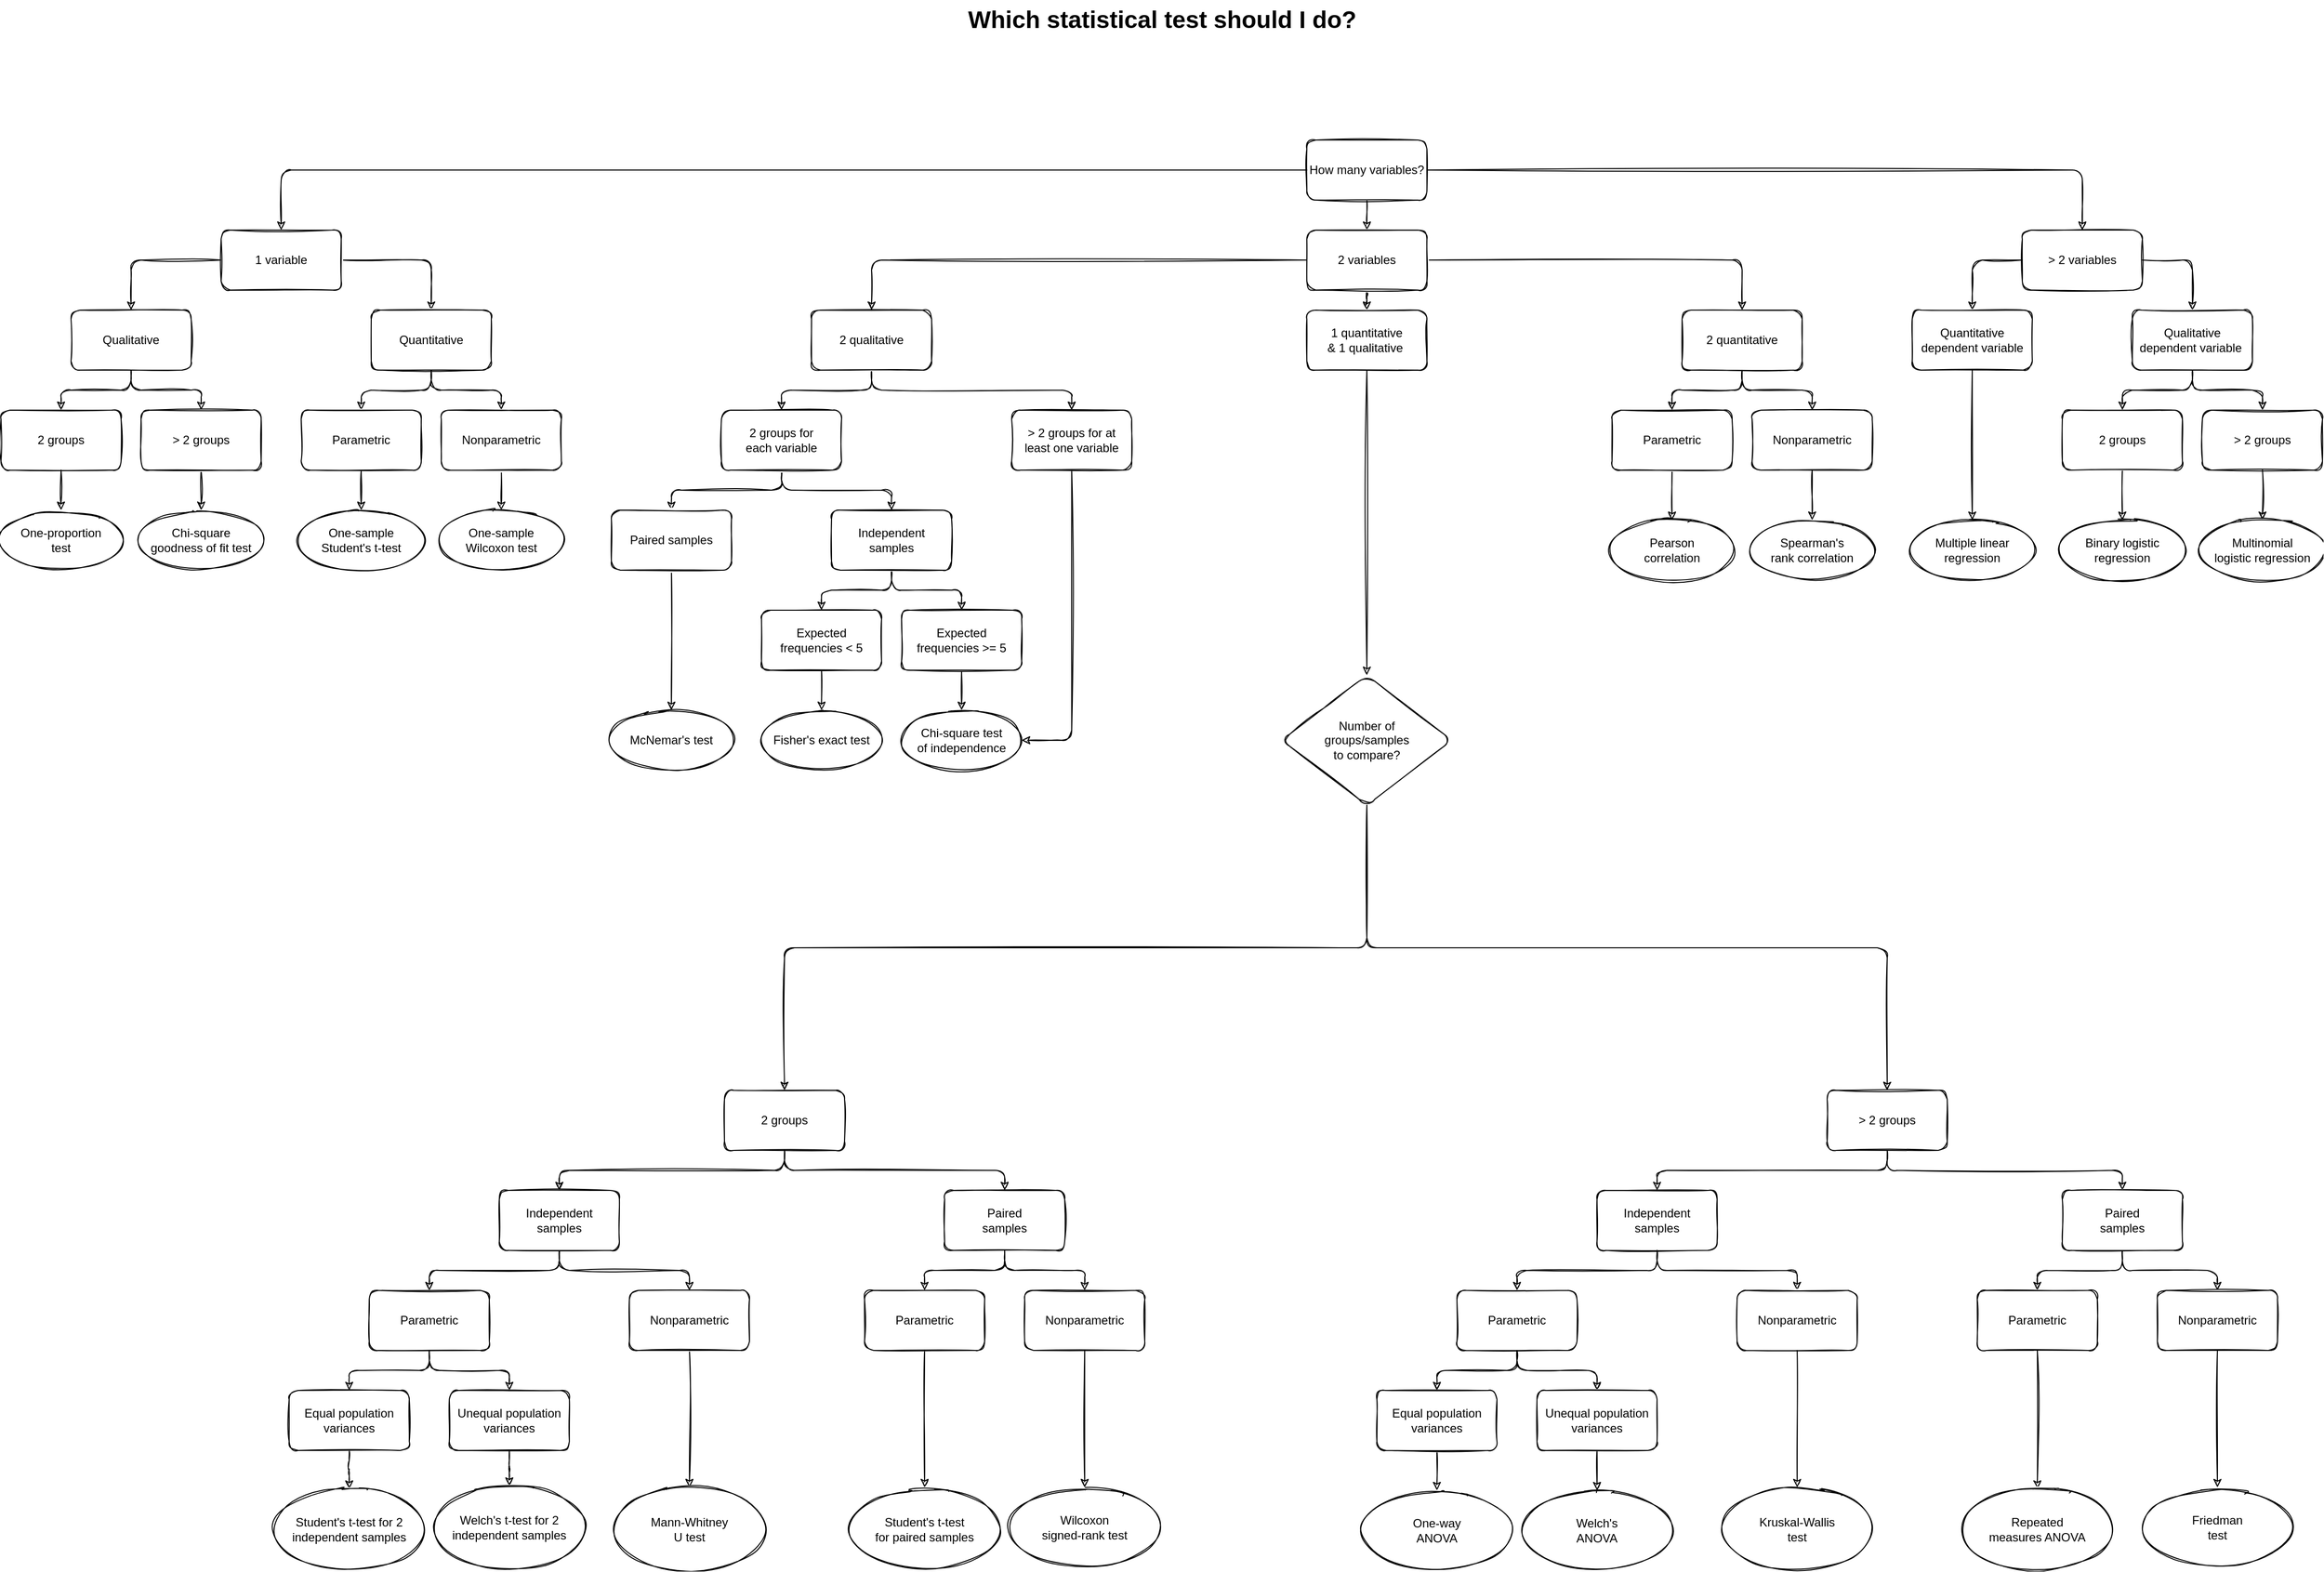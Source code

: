 <mxfile version="15.7.4" type="github">
  <diagram id="C5RBs43oDa-KdzZeNtuy" name="Page-1">
    <mxGraphModel dx="1965" dy="1160" grid="1" gridSize="10" guides="1" tooltips="1" connect="1" arrows="1" fold="1" page="1" pageScale="1" pageWidth="2336" pageHeight="1654" math="0" shadow="0">
      <root>
        <mxCell id="WIyWlLk6GJQsqaUBKTNV-0" />
        <mxCell id="WIyWlLk6GJQsqaUBKTNV-1" parent="WIyWlLk6GJQsqaUBKTNV-0" />
        <mxCell id="JAMrZ0qrhWs-7ivVAUOF-1" value="Which statistical test should I do?" style="text;strokeColor=none;fillColor=none;html=1;fontSize=24;fontStyle=1;verticalAlign=middle;align=center;rounded=1;sketch=1;" parent="WIyWlLk6GJQsqaUBKTNV-1" vertex="1">
          <mxGeometry x="1118" y="30" width="100" height="40" as="geometry" />
        </mxCell>
        <mxCell id="MVwHB6ay0Yw3TeFJw84J-4" value="" style="edgeStyle=orthogonalEdgeStyle;orthogonalLoop=1;jettySize=auto;html=1;sketch=1;" edge="1" parent="WIyWlLk6GJQsqaUBKTNV-1" source="MVwHB6ay0Yw3TeFJw84J-2" target="MVwHB6ay0Yw3TeFJw84J-3">
          <mxGeometry relative="1" as="geometry" />
        </mxCell>
        <mxCell id="MVwHB6ay0Yw3TeFJw84J-8" value="" style="edgeStyle=orthogonalEdgeStyle;orthogonalLoop=1;jettySize=auto;html=1;sketch=1;" edge="1" parent="WIyWlLk6GJQsqaUBKTNV-1" source="MVwHB6ay0Yw3TeFJw84J-2" target="MVwHB6ay0Yw3TeFJw84J-7">
          <mxGeometry relative="1" as="geometry" />
        </mxCell>
        <mxCell id="MVwHB6ay0Yw3TeFJw84J-63" style="edgeStyle=orthogonalEdgeStyle;rounded=1;sketch=1;orthogonalLoop=1;jettySize=auto;html=1;exitX=0.5;exitY=1;exitDx=0;exitDy=0;entryX=0.5;entryY=0;entryDx=0;entryDy=0;" edge="1" parent="WIyWlLk6GJQsqaUBKTNV-1" source="MVwHB6ay0Yw3TeFJw84J-2" target="MVwHB6ay0Yw3TeFJw84J-5">
          <mxGeometry relative="1" as="geometry" />
        </mxCell>
        <mxCell id="MVwHB6ay0Yw3TeFJw84J-2" value="How many variables?" style="whiteSpace=wrap;html=1;rounded=1;sketch=1;" vertex="1" parent="WIyWlLk6GJQsqaUBKTNV-1">
          <mxGeometry x="1313" y="170" width="120" height="60" as="geometry" />
        </mxCell>
        <mxCell id="MVwHB6ay0Yw3TeFJw84J-45" style="edgeStyle=orthogonalEdgeStyle;rounded=1;sketch=1;orthogonalLoop=1;jettySize=auto;html=1;exitX=1;exitY=0.5;exitDx=0;exitDy=0;entryX=0.5;entryY=0;entryDx=0;entryDy=0;" edge="1" parent="WIyWlLk6GJQsqaUBKTNV-1" source="MVwHB6ay0Yw3TeFJw84J-3" target="MVwHB6ay0Yw3TeFJw84J-14">
          <mxGeometry relative="1" as="geometry" />
        </mxCell>
        <mxCell id="MVwHB6ay0Yw3TeFJw84J-46" style="edgeStyle=orthogonalEdgeStyle;rounded=1;sketch=1;orthogonalLoop=1;jettySize=auto;html=1;exitX=0;exitY=0.5;exitDx=0;exitDy=0;entryX=0.5;entryY=0;entryDx=0;entryDy=0;" edge="1" parent="WIyWlLk6GJQsqaUBKTNV-1" source="MVwHB6ay0Yw3TeFJw84J-3" target="MVwHB6ay0Yw3TeFJw84J-12">
          <mxGeometry relative="1" as="geometry" />
        </mxCell>
        <mxCell id="MVwHB6ay0Yw3TeFJw84J-3" value="1 variable" style="whiteSpace=wrap;html=1;rounded=1;sketch=1;" vertex="1" parent="WIyWlLk6GJQsqaUBKTNV-1">
          <mxGeometry x="228" y="260" width="120" height="60" as="geometry" />
        </mxCell>
        <mxCell id="MVwHB6ay0Yw3TeFJw84J-71" value="" style="edgeStyle=orthogonalEdgeStyle;rounded=1;sketch=1;orthogonalLoop=1;jettySize=auto;html=1;" edge="1" parent="WIyWlLk6GJQsqaUBKTNV-1" source="MVwHB6ay0Yw3TeFJw84J-5" target="MVwHB6ay0Yw3TeFJw84J-70">
          <mxGeometry relative="1" as="geometry" />
        </mxCell>
        <mxCell id="MVwHB6ay0Yw3TeFJw84J-84" value="" style="edgeStyle=orthogonalEdgeStyle;rounded=1;sketch=1;orthogonalLoop=1;jettySize=auto;html=1;" edge="1" parent="WIyWlLk6GJQsqaUBKTNV-1" source="MVwHB6ay0Yw3TeFJw84J-5" target="MVwHB6ay0Yw3TeFJw84J-83">
          <mxGeometry relative="1" as="geometry" />
        </mxCell>
        <mxCell id="MVwHB6ay0Yw3TeFJw84J-90" value="" style="edgeStyle=orthogonalEdgeStyle;rounded=1;sketch=1;orthogonalLoop=1;jettySize=auto;html=1;" edge="1" parent="WIyWlLk6GJQsqaUBKTNV-1" source="MVwHB6ay0Yw3TeFJw84J-5" target="MVwHB6ay0Yw3TeFJw84J-89">
          <mxGeometry relative="1" as="geometry" />
        </mxCell>
        <mxCell id="MVwHB6ay0Yw3TeFJw84J-5" value="2 variables" style="whiteSpace=wrap;html=1;rounded=1;sketch=1;" vertex="1" parent="WIyWlLk6GJQsqaUBKTNV-1">
          <mxGeometry x="1313" y="260" width="120" height="60" as="geometry" />
        </mxCell>
        <mxCell id="MVwHB6ay0Yw3TeFJw84J-81" style="edgeStyle=orthogonalEdgeStyle;rounded=1;sketch=1;orthogonalLoop=1;jettySize=auto;html=1;exitX=0;exitY=0.5;exitDx=0;exitDy=0;entryX=0.5;entryY=0;entryDx=0;entryDy=0;" edge="1" parent="WIyWlLk6GJQsqaUBKTNV-1" source="MVwHB6ay0Yw3TeFJw84J-7" target="MVwHB6ay0Yw3TeFJw84J-49">
          <mxGeometry relative="1" as="geometry" />
        </mxCell>
        <mxCell id="MVwHB6ay0Yw3TeFJw84J-82" style="edgeStyle=orthogonalEdgeStyle;rounded=1;sketch=1;orthogonalLoop=1;jettySize=auto;html=1;exitX=1;exitY=0.5;exitDx=0;exitDy=0;entryX=0.5;entryY=0;entryDx=0;entryDy=0;" edge="1" parent="WIyWlLk6GJQsqaUBKTNV-1" source="MVwHB6ay0Yw3TeFJw84J-7" target="MVwHB6ay0Yw3TeFJw84J-51">
          <mxGeometry relative="1" as="geometry" />
        </mxCell>
        <mxCell id="MVwHB6ay0Yw3TeFJw84J-7" value="&amp;gt; 2 variables" style="whiteSpace=wrap;html=1;rounded=1;sketch=1;" vertex="1" parent="WIyWlLk6GJQsqaUBKTNV-1">
          <mxGeometry x="2028" y="260" width="120" height="60" as="geometry" />
        </mxCell>
        <mxCell id="MVwHB6ay0Yw3TeFJw84J-27" value="" style="edgeStyle=orthogonalEdgeStyle;rounded=1;sketch=1;orthogonalLoop=1;jettySize=auto;html=1;" edge="1" parent="WIyWlLk6GJQsqaUBKTNV-1" source="MVwHB6ay0Yw3TeFJw84J-12" target="MVwHB6ay0Yw3TeFJw84J-26">
          <mxGeometry relative="1" as="geometry" />
        </mxCell>
        <mxCell id="MVwHB6ay0Yw3TeFJw84J-28" style="edgeStyle=orthogonalEdgeStyle;rounded=1;sketch=1;orthogonalLoop=1;jettySize=auto;html=1;exitX=0.5;exitY=1;exitDx=0;exitDy=0;" edge="1" parent="WIyWlLk6GJQsqaUBKTNV-1" source="MVwHB6ay0Yw3TeFJw84J-12" target="MVwHB6ay0Yw3TeFJw84J-29">
          <mxGeometry relative="1" as="geometry">
            <mxPoint x="208" y="500" as="targetPoint" />
          </mxGeometry>
        </mxCell>
        <mxCell id="MVwHB6ay0Yw3TeFJw84J-12" value="Qualitative" style="whiteSpace=wrap;html=1;rounded=1;sketch=1;" vertex="1" parent="WIyWlLk6GJQsqaUBKTNV-1">
          <mxGeometry x="78" y="340" width="120" height="60" as="geometry" />
        </mxCell>
        <mxCell id="MVwHB6ay0Yw3TeFJw84J-39" value="" style="edgeStyle=orthogonalEdgeStyle;rounded=1;sketch=1;orthogonalLoop=1;jettySize=auto;html=1;" edge="1" parent="WIyWlLk6GJQsqaUBKTNV-1" source="MVwHB6ay0Yw3TeFJw84J-14" target="MVwHB6ay0Yw3TeFJw84J-38">
          <mxGeometry relative="1" as="geometry" />
        </mxCell>
        <mxCell id="MVwHB6ay0Yw3TeFJw84J-44" style="edgeStyle=orthogonalEdgeStyle;rounded=1;sketch=1;orthogonalLoop=1;jettySize=auto;html=1;exitX=0.5;exitY=1;exitDx=0;exitDy=0;entryX=0.5;entryY=0;entryDx=0;entryDy=0;" edge="1" parent="WIyWlLk6GJQsqaUBKTNV-1" source="MVwHB6ay0Yw3TeFJw84J-14" target="MVwHB6ay0Yw3TeFJw84J-36">
          <mxGeometry relative="1" as="geometry" />
        </mxCell>
        <mxCell id="MVwHB6ay0Yw3TeFJw84J-14" value="Quantitative" style="whiteSpace=wrap;html=1;rounded=1;sketch=1;" vertex="1" parent="WIyWlLk6GJQsqaUBKTNV-1">
          <mxGeometry x="378" y="340" width="120" height="60" as="geometry" />
        </mxCell>
        <mxCell id="MVwHB6ay0Yw3TeFJw84J-33" value="" style="edgeStyle=orthogonalEdgeStyle;rounded=1;sketch=1;orthogonalLoop=1;jettySize=auto;html=1;" edge="1" parent="WIyWlLk6GJQsqaUBKTNV-1" source="MVwHB6ay0Yw3TeFJw84J-26" target="MVwHB6ay0Yw3TeFJw84J-32">
          <mxGeometry relative="1" as="geometry" />
        </mxCell>
        <mxCell id="MVwHB6ay0Yw3TeFJw84J-26" value="2 groups" style="whiteSpace=wrap;html=1;rounded=1;sketch=1;" vertex="1" parent="WIyWlLk6GJQsqaUBKTNV-1">
          <mxGeometry x="8" y="440" width="120" height="60" as="geometry" />
        </mxCell>
        <mxCell id="MVwHB6ay0Yw3TeFJw84J-35" value="" style="edgeStyle=orthogonalEdgeStyle;rounded=1;sketch=1;orthogonalLoop=1;jettySize=auto;html=1;" edge="1" parent="WIyWlLk6GJQsqaUBKTNV-1" source="MVwHB6ay0Yw3TeFJw84J-29" target="MVwHB6ay0Yw3TeFJw84J-34">
          <mxGeometry relative="1" as="geometry" />
        </mxCell>
        <mxCell id="MVwHB6ay0Yw3TeFJw84J-29" value="&amp;gt; 2 groups" style="rounded=1;whiteSpace=wrap;html=1;sketch=1;" vertex="1" parent="WIyWlLk6GJQsqaUBKTNV-1">
          <mxGeometry x="148" y="440" width="120" height="60" as="geometry" />
        </mxCell>
        <mxCell id="MVwHB6ay0Yw3TeFJw84J-32" value="One-proportion&lt;br&gt;test" style="ellipse;whiteSpace=wrap;html=1;rounded=1;sketch=1;" vertex="1" parent="WIyWlLk6GJQsqaUBKTNV-1">
          <mxGeometry x="8" y="540" width="120" height="60" as="geometry" />
        </mxCell>
        <mxCell id="MVwHB6ay0Yw3TeFJw84J-34" value="Chi-square&lt;br&gt;goodness of fit test" style="ellipse;whiteSpace=wrap;html=1;rounded=1;sketch=1;" vertex="1" parent="WIyWlLk6GJQsqaUBKTNV-1">
          <mxGeometry x="148" y="540" width="120" height="60" as="geometry" />
        </mxCell>
        <mxCell id="MVwHB6ay0Yw3TeFJw84J-41" value="" style="edgeStyle=orthogonalEdgeStyle;rounded=1;sketch=1;orthogonalLoop=1;jettySize=auto;html=1;" edge="1" parent="WIyWlLk6GJQsqaUBKTNV-1" source="MVwHB6ay0Yw3TeFJw84J-36" target="MVwHB6ay0Yw3TeFJw84J-40">
          <mxGeometry relative="1" as="geometry" />
        </mxCell>
        <mxCell id="MVwHB6ay0Yw3TeFJw84J-36" value="Parametric" style="whiteSpace=wrap;html=1;rounded=1;sketch=1;" vertex="1" parent="WIyWlLk6GJQsqaUBKTNV-1">
          <mxGeometry x="308" y="440" width="120" height="60" as="geometry" />
        </mxCell>
        <mxCell id="MVwHB6ay0Yw3TeFJw84J-43" value="" style="edgeStyle=orthogonalEdgeStyle;rounded=1;sketch=1;orthogonalLoop=1;jettySize=auto;html=1;" edge="1" parent="WIyWlLk6GJQsqaUBKTNV-1" source="MVwHB6ay0Yw3TeFJw84J-38" target="MVwHB6ay0Yw3TeFJw84J-42">
          <mxGeometry relative="1" as="geometry" />
        </mxCell>
        <mxCell id="MVwHB6ay0Yw3TeFJw84J-38" value="Nonparametric" style="whiteSpace=wrap;html=1;rounded=1;sketch=1;" vertex="1" parent="WIyWlLk6GJQsqaUBKTNV-1">
          <mxGeometry x="448" y="440" width="120" height="60" as="geometry" />
        </mxCell>
        <mxCell id="MVwHB6ay0Yw3TeFJw84J-40" value="One-sample Student&#39;s t-test" style="ellipse;whiteSpace=wrap;html=1;rounded=1;sketch=1;" vertex="1" parent="WIyWlLk6GJQsqaUBKTNV-1">
          <mxGeometry x="308" y="540" width="120" height="60" as="geometry" />
        </mxCell>
        <mxCell id="MVwHB6ay0Yw3TeFJw84J-42" value="One-sample&lt;br&gt;Wilcoxon test" style="ellipse;whiteSpace=wrap;html=1;rounded=1;sketch=1;" vertex="1" parent="WIyWlLk6GJQsqaUBKTNV-1">
          <mxGeometry x="448" y="540" width="120" height="60" as="geometry" />
        </mxCell>
        <mxCell id="MVwHB6ay0Yw3TeFJw84J-54" value="" style="edgeStyle=orthogonalEdgeStyle;rounded=1;sketch=1;orthogonalLoop=1;jettySize=auto;html=1;" edge="1" parent="WIyWlLk6GJQsqaUBKTNV-1" source="MVwHB6ay0Yw3TeFJw84J-49" target="MVwHB6ay0Yw3TeFJw84J-53">
          <mxGeometry relative="1" as="geometry" />
        </mxCell>
        <mxCell id="MVwHB6ay0Yw3TeFJw84J-49" value="Quantitative&lt;br&gt;dependent variable" style="whiteSpace=wrap;html=1;rounded=1;sketch=1;" vertex="1" parent="WIyWlLk6GJQsqaUBKTNV-1">
          <mxGeometry x="1918" y="340" width="120" height="60" as="geometry" />
        </mxCell>
        <mxCell id="MVwHB6ay0Yw3TeFJw84J-56" value="" style="edgeStyle=orthogonalEdgeStyle;rounded=1;sketch=1;orthogonalLoop=1;jettySize=auto;html=1;exitX=0.5;exitY=1;exitDx=0;exitDy=0;" edge="1" parent="WIyWlLk6GJQsqaUBKTNV-1" source="MVwHB6ay0Yw3TeFJw84J-51" target="MVwHB6ay0Yw3TeFJw84J-55">
          <mxGeometry relative="1" as="geometry" />
        </mxCell>
        <mxCell id="MVwHB6ay0Yw3TeFJw84J-62" value="" style="edgeStyle=orthogonalEdgeStyle;rounded=1;sketch=1;orthogonalLoop=1;jettySize=auto;html=1;" edge="1" parent="WIyWlLk6GJQsqaUBKTNV-1" source="MVwHB6ay0Yw3TeFJw84J-51" target="MVwHB6ay0Yw3TeFJw84J-61">
          <mxGeometry relative="1" as="geometry" />
        </mxCell>
        <mxCell id="MVwHB6ay0Yw3TeFJw84J-51" value="Qualitative&lt;br&gt;dependent variable&amp;nbsp;" style="whiteSpace=wrap;html=1;rounded=1;sketch=1;" vertex="1" parent="WIyWlLk6GJQsqaUBKTNV-1">
          <mxGeometry x="2138" y="340" width="120" height="60" as="geometry" />
        </mxCell>
        <mxCell id="MVwHB6ay0Yw3TeFJw84J-53" value="Multiple linear regression" style="ellipse;whiteSpace=wrap;html=1;rounded=1;sketch=1;" vertex="1" parent="WIyWlLk6GJQsqaUBKTNV-1">
          <mxGeometry x="1918" y="550" width="120" height="60" as="geometry" />
        </mxCell>
        <mxCell id="MVwHB6ay0Yw3TeFJw84J-58" value="" style="edgeStyle=orthogonalEdgeStyle;rounded=1;sketch=1;orthogonalLoop=1;jettySize=auto;html=1;" edge="1" parent="WIyWlLk6GJQsqaUBKTNV-1" source="MVwHB6ay0Yw3TeFJw84J-55" target="MVwHB6ay0Yw3TeFJw84J-57">
          <mxGeometry relative="1" as="geometry" />
        </mxCell>
        <mxCell id="MVwHB6ay0Yw3TeFJw84J-60" value="" style="edgeStyle=orthogonalEdgeStyle;rounded=1;sketch=1;orthogonalLoop=1;jettySize=auto;html=1;exitX=0.5;exitY=1;exitDx=0;exitDy=0;" edge="1" parent="WIyWlLk6GJQsqaUBKTNV-1" source="MVwHB6ay0Yw3TeFJw84J-61" target="MVwHB6ay0Yw3TeFJw84J-59">
          <mxGeometry relative="1" as="geometry" />
        </mxCell>
        <mxCell id="MVwHB6ay0Yw3TeFJw84J-55" value="2 groups" style="whiteSpace=wrap;html=1;rounded=1;sketch=1;" vertex="1" parent="WIyWlLk6GJQsqaUBKTNV-1">
          <mxGeometry x="2068" y="440" width="120" height="60" as="geometry" />
        </mxCell>
        <mxCell id="MVwHB6ay0Yw3TeFJw84J-57" value="Binary logistic regression" style="ellipse;whiteSpace=wrap;html=1;rounded=1;sketch=1;" vertex="1" parent="WIyWlLk6GJQsqaUBKTNV-1">
          <mxGeometry x="2068" y="550" width="120" height="60" as="geometry" />
        </mxCell>
        <mxCell id="MVwHB6ay0Yw3TeFJw84J-59" value="Multinomial&lt;br&gt;logistic regression" style="ellipse;whiteSpace=wrap;html=1;rounded=1;sketch=1;" vertex="1" parent="WIyWlLk6GJQsqaUBKTNV-1">
          <mxGeometry x="2208" y="550" width="120" height="60" as="geometry" />
        </mxCell>
        <mxCell id="MVwHB6ay0Yw3TeFJw84J-61" value="&amp;gt; 2 groups" style="whiteSpace=wrap;html=1;rounded=1;sketch=1;" vertex="1" parent="WIyWlLk6GJQsqaUBKTNV-1">
          <mxGeometry x="2208" y="440" width="120" height="60" as="geometry" />
        </mxCell>
        <mxCell id="MVwHB6ay0Yw3TeFJw84J-73" value="" style="edgeStyle=orthogonalEdgeStyle;rounded=1;sketch=1;orthogonalLoop=1;jettySize=auto;html=1;exitX=0.5;exitY=1;exitDx=0;exitDy=0;" edge="1" parent="WIyWlLk6GJQsqaUBKTNV-1" source="MVwHB6ay0Yw3TeFJw84J-70" target="MVwHB6ay0Yw3TeFJw84J-72">
          <mxGeometry relative="1" as="geometry" />
        </mxCell>
        <mxCell id="MVwHB6ay0Yw3TeFJw84J-78" value="" style="edgeStyle=orthogonalEdgeStyle;rounded=1;sketch=1;orthogonalLoop=1;jettySize=auto;html=1;" edge="1" parent="WIyWlLk6GJQsqaUBKTNV-1" source="MVwHB6ay0Yw3TeFJw84J-70" target="MVwHB6ay0Yw3TeFJw84J-77">
          <mxGeometry relative="1" as="geometry" />
        </mxCell>
        <mxCell id="MVwHB6ay0Yw3TeFJw84J-70" value="2 quantitative" style="whiteSpace=wrap;html=1;rounded=1;sketch=1;" vertex="1" parent="WIyWlLk6GJQsqaUBKTNV-1">
          <mxGeometry x="1688" y="340" width="120" height="60" as="geometry" />
        </mxCell>
        <mxCell id="MVwHB6ay0Yw3TeFJw84J-75" value="" style="edgeStyle=orthogonalEdgeStyle;rounded=1;sketch=1;orthogonalLoop=1;jettySize=auto;html=1;" edge="1" parent="WIyWlLk6GJQsqaUBKTNV-1" source="MVwHB6ay0Yw3TeFJw84J-72" target="MVwHB6ay0Yw3TeFJw84J-74">
          <mxGeometry relative="1" as="geometry" />
        </mxCell>
        <mxCell id="MVwHB6ay0Yw3TeFJw84J-72" value="Parametric" style="whiteSpace=wrap;html=1;rounded=1;sketch=1;" vertex="1" parent="WIyWlLk6GJQsqaUBKTNV-1">
          <mxGeometry x="1618" y="440" width="120" height="60" as="geometry" />
        </mxCell>
        <mxCell id="MVwHB6ay0Yw3TeFJw84J-74" value="Pearson&lt;br&gt;correlation" style="ellipse;whiteSpace=wrap;html=1;rounded=1;sketch=1;" vertex="1" parent="WIyWlLk6GJQsqaUBKTNV-1">
          <mxGeometry x="1618" y="550" width="120" height="60" as="geometry" />
        </mxCell>
        <mxCell id="MVwHB6ay0Yw3TeFJw84J-80" value="" style="edgeStyle=orthogonalEdgeStyle;rounded=1;sketch=1;orthogonalLoop=1;jettySize=auto;html=1;" edge="1" parent="WIyWlLk6GJQsqaUBKTNV-1" source="MVwHB6ay0Yw3TeFJw84J-77" target="MVwHB6ay0Yw3TeFJw84J-79">
          <mxGeometry relative="1" as="geometry" />
        </mxCell>
        <mxCell id="MVwHB6ay0Yw3TeFJw84J-77" value="Nonparametric" style="whiteSpace=wrap;html=1;rounded=1;sketch=1;" vertex="1" parent="WIyWlLk6GJQsqaUBKTNV-1">
          <mxGeometry x="1758" y="440" width="120" height="60" as="geometry" />
        </mxCell>
        <mxCell id="MVwHB6ay0Yw3TeFJw84J-79" value="&lt;span&gt;Spearman&#39;s&lt;br&gt;rank correlation&lt;/span&gt;" style="ellipse;whiteSpace=wrap;html=1;rounded=1;sketch=1;" vertex="1" parent="WIyWlLk6GJQsqaUBKTNV-1">
          <mxGeometry x="1758" y="550" width="120" height="60" as="geometry" />
        </mxCell>
        <mxCell id="MVwHB6ay0Yw3TeFJw84J-86" value="" style="edgeStyle=orthogonalEdgeStyle;rounded=1;sketch=1;orthogonalLoop=1;jettySize=auto;html=1;" edge="1" parent="WIyWlLk6GJQsqaUBKTNV-1" source="MVwHB6ay0Yw3TeFJw84J-83" target="MVwHB6ay0Yw3TeFJw84J-85">
          <mxGeometry relative="1" as="geometry" />
        </mxCell>
        <mxCell id="MVwHB6ay0Yw3TeFJw84J-109" style="edgeStyle=orthogonalEdgeStyle;rounded=1;sketch=1;orthogonalLoop=1;jettySize=auto;html=1;exitX=0.5;exitY=1;exitDx=0;exitDy=0;entryX=0.5;entryY=0;entryDx=0;entryDy=0;" edge="1" parent="WIyWlLk6GJQsqaUBKTNV-1" source="MVwHB6ay0Yw3TeFJw84J-83" target="MVwHB6ay0Yw3TeFJw84J-87">
          <mxGeometry relative="1" as="geometry" />
        </mxCell>
        <mxCell id="MVwHB6ay0Yw3TeFJw84J-83" value="2 qualitative" style="whiteSpace=wrap;html=1;rounded=1;sketch=1;" vertex="1" parent="WIyWlLk6GJQsqaUBKTNV-1">
          <mxGeometry x="818" y="340" width="120" height="60" as="geometry" />
        </mxCell>
        <mxCell id="MVwHB6ay0Yw3TeFJw84J-108" style="edgeStyle=orthogonalEdgeStyle;rounded=1;sketch=1;orthogonalLoop=1;jettySize=auto;html=1;exitX=0.5;exitY=1;exitDx=0;exitDy=0;entryX=0.5;entryY=0;entryDx=0;entryDy=0;" edge="1" parent="WIyWlLk6GJQsqaUBKTNV-1" source="MVwHB6ay0Yw3TeFJw84J-85" target="MVwHB6ay0Yw3TeFJw84J-95">
          <mxGeometry relative="1" as="geometry" />
        </mxCell>
        <mxCell id="MVwHB6ay0Yw3TeFJw84J-111" style="edgeStyle=orthogonalEdgeStyle;rounded=1;sketch=1;orthogonalLoop=1;jettySize=auto;html=1;exitX=0.5;exitY=1;exitDx=0;exitDy=0;entryX=0.5;entryY=0;entryDx=0;entryDy=0;" edge="1" parent="WIyWlLk6GJQsqaUBKTNV-1" source="MVwHB6ay0Yw3TeFJw84J-85" target="MVwHB6ay0Yw3TeFJw84J-93">
          <mxGeometry relative="1" as="geometry" />
        </mxCell>
        <mxCell id="MVwHB6ay0Yw3TeFJw84J-85" value="2 groups for&lt;br&gt;each variable" style="whiteSpace=wrap;html=1;rounded=1;sketch=1;" vertex="1" parent="WIyWlLk6GJQsqaUBKTNV-1">
          <mxGeometry x="728" y="440" width="120" height="60" as="geometry" />
        </mxCell>
        <mxCell id="MVwHB6ay0Yw3TeFJw84J-112" style="edgeStyle=orthogonalEdgeStyle;rounded=1;sketch=1;orthogonalLoop=1;jettySize=auto;html=1;exitX=0.5;exitY=1;exitDx=0;exitDy=0;entryX=1;entryY=0.5;entryDx=0;entryDy=0;" edge="1" parent="WIyWlLk6GJQsqaUBKTNV-1" source="MVwHB6ay0Yw3TeFJw84J-87" target="MVwHB6ay0Yw3TeFJw84J-105">
          <mxGeometry relative="1" as="geometry" />
        </mxCell>
        <mxCell id="MVwHB6ay0Yw3TeFJw84J-87" value="&amp;gt; 2 groups for at&lt;br&gt;least one variable" style="whiteSpace=wrap;html=1;rounded=1;sketch=1;" vertex="1" parent="WIyWlLk6GJQsqaUBKTNV-1">
          <mxGeometry x="1018" y="440" width="120" height="60" as="geometry" />
        </mxCell>
        <mxCell id="MVwHB6ay0Yw3TeFJw84J-114" value="" style="edgeStyle=orthogonalEdgeStyle;rounded=1;sketch=1;orthogonalLoop=1;jettySize=auto;html=1;" edge="1" parent="WIyWlLk6GJQsqaUBKTNV-1" source="MVwHB6ay0Yw3TeFJw84J-89" target="MVwHB6ay0Yw3TeFJw84J-113">
          <mxGeometry relative="1" as="geometry" />
        </mxCell>
        <mxCell id="MVwHB6ay0Yw3TeFJw84J-89" value="1 quantitative&lt;br&gt;&amp;amp; 1 qualitative&amp;nbsp;" style="whiteSpace=wrap;html=1;rounded=1;sketch=1;" vertex="1" parent="WIyWlLk6GJQsqaUBKTNV-1">
          <mxGeometry x="1313" y="340" width="120" height="60" as="geometry" />
        </mxCell>
        <mxCell id="MVwHB6ay0Yw3TeFJw84J-98" value="" style="edgeStyle=orthogonalEdgeStyle;rounded=1;sketch=1;orthogonalLoop=1;jettySize=auto;html=1;" edge="1" parent="WIyWlLk6GJQsqaUBKTNV-1" source="MVwHB6ay0Yw3TeFJw84J-93" target="MVwHB6ay0Yw3TeFJw84J-97">
          <mxGeometry relative="1" as="geometry" />
        </mxCell>
        <mxCell id="MVwHB6ay0Yw3TeFJw84J-93" value="Paired samples" style="whiteSpace=wrap;html=1;rounded=1;sketch=1;" vertex="1" parent="WIyWlLk6GJQsqaUBKTNV-1">
          <mxGeometry x="618" y="540" width="120" height="60" as="geometry" />
        </mxCell>
        <mxCell id="MVwHB6ay0Yw3TeFJw84J-100" value="" style="edgeStyle=orthogonalEdgeStyle;rounded=1;sketch=1;orthogonalLoop=1;jettySize=auto;html=1;" edge="1" parent="WIyWlLk6GJQsqaUBKTNV-1" source="MVwHB6ay0Yw3TeFJw84J-95" target="MVwHB6ay0Yw3TeFJw84J-99">
          <mxGeometry relative="1" as="geometry" />
        </mxCell>
        <mxCell id="MVwHB6ay0Yw3TeFJw84J-104" value="" style="edgeStyle=orthogonalEdgeStyle;rounded=1;sketch=1;orthogonalLoop=1;jettySize=auto;html=1;" edge="1" parent="WIyWlLk6GJQsqaUBKTNV-1" source="MVwHB6ay0Yw3TeFJw84J-95" target="MVwHB6ay0Yw3TeFJw84J-103">
          <mxGeometry relative="1" as="geometry" />
        </mxCell>
        <mxCell id="MVwHB6ay0Yw3TeFJw84J-95" value="Independent&lt;br&gt;samples" style="whiteSpace=wrap;html=1;rounded=1;sketch=1;" vertex="1" parent="WIyWlLk6GJQsqaUBKTNV-1">
          <mxGeometry x="838" y="540" width="120" height="60" as="geometry" />
        </mxCell>
        <mxCell id="MVwHB6ay0Yw3TeFJw84J-97" value="McNemar&#39;s test" style="ellipse;whiteSpace=wrap;html=1;rounded=1;sketch=1;" vertex="1" parent="WIyWlLk6GJQsqaUBKTNV-1">
          <mxGeometry x="618" y="740" width="120" height="60" as="geometry" />
        </mxCell>
        <mxCell id="MVwHB6ay0Yw3TeFJw84J-102" value="" style="edgeStyle=orthogonalEdgeStyle;rounded=1;sketch=1;orthogonalLoop=1;jettySize=auto;html=1;" edge="1" parent="WIyWlLk6GJQsqaUBKTNV-1" source="MVwHB6ay0Yw3TeFJw84J-99" target="MVwHB6ay0Yw3TeFJw84J-101">
          <mxGeometry relative="1" as="geometry" />
        </mxCell>
        <mxCell id="MVwHB6ay0Yw3TeFJw84J-99" value="Expected&lt;br&gt;frequencies &amp;lt; 5" style="whiteSpace=wrap;html=1;rounded=1;sketch=1;" vertex="1" parent="WIyWlLk6GJQsqaUBKTNV-1">
          <mxGeometry x="768" y="640" width="120" height="60" as="geometry" />
        </mxCell>
        <mxCell id="MVwHB6ay0Yw3TeFJw84J-101" value="Fisher&#39;s exact test" style="ellipse;whiteSpace=wrap;html=1;rounded=1;sketch=1;" vertex="1" parent="WIyWlLk6GJQsqaUBKTNV-1">
          <mxGeometry x="768" y="740" width="120" height="60" as="geometry" />
        </mxCell>
        <mxCell id="MVwHB6ay0Yw3TeFJw84J-106" value="" style="edgeStyle=orthogonalEdgeStyle;rounded=1;sketch=1;orthogonalLoop=1;jettySize=auto;html=1;" edge="1" parent="WIyWlLk6GJQsqaUBKTNV-1" source="MVwHB6ay0Yw3TeFJw84J-103" target="MVwHB6ay0Yw3TeFJw84J-105">
          <mxGeometry relative="1" as="geometry" />
        </mxCell>
        <mxCell id="MVwHB6ay0Yw3TeFJw84J-103" value="Expected&lt;br&gt;frequencies &amp;gt;= 5" style="whiteSpace=wrap;html=1;rounded=1;sketch=1;" vertex="1" parent="WIyWlLk6GJQsqaUBKTNV-1">
          <mxGeometry x="908" y="640" width="120" height="60" as="geometry" />
        </mxCell>
        <mxCell id="MVwHB6ay0Yw3TeFJw84J-105" value="Chi-square test&lt;br&gt;of independence" style="ellipse;whiteSpace=wrap;html=1;rounded=1;sketch=1;" vertex="1" parent="WIyWlLk6GJQsqaUBKTNV-1">
          <mxGeometry x="908" y="740" width="120" height="60" as="geometry" />
        </mxCell>
        <mxCell id="MVwHB6ay0Yw3TeFJw84J-182" style="edgeStyle=orthogonalEdgeStyle;rounded=1;sketch=1;orthogonalLoop=1;jettySize=auto;html=1;exitX=0.5;exitY=1;exitDx=0;exitDy=0;entryX=0.5;entryY=0;entryDx=0;entryDy=0;" edge="1" parent="WIyWlLk6GJQsqaUBKTNV-1" source="MVwHB6ay0Yw3TeFJw84J-113" target="MVwHB6ay0Yw3TeFJw84J-115">
          <mxGeometry relative="1" as="geometry" />
        </mxCell>
        <mxCell id="MVwHB6ay0Yw3TeFJw84J-183" style="edgeStyle=orthogonalEdgeStyle;rounded=1;sketch=1;orthogonalLoop=1;jettySize=auto;html=1;exitX=0.5;exitY=1;exitDx=0;exitDy=0;entryX=0.5;entryY=0;entryDx=0;entryDy=0;" edge="1" parent="WIyWlLk6GJQsqaUBKTNV-1" source="MVwHB6ay0Yw3TeFJw84J-113" target="MVwHB6ay0Yw3TeFJw84J-117">
          <mxGeometry relative="1" as="geometry" />
        </mxCell>
        <mxCell id="MVwHB6ay0Yw3TeFJw84J-113" value="Number of&lt;br&gt;groups/samples&lt;br&gt;to compare?" style="rhombus;whiteSpace=wrap;html=1;rounded=1;sketch=1;" vertex="1" parent="WIyWlLk6GJQsqaUBKTNV-1">
          <mxGeometry x="1288" y="705" width="170" height="130" as="geometry" />
        </mxCell>
        <mxCell id="MVwHB6ay0Yw3TeFJw84J-187" style="edgeStyle=orthogonalEdgeStyle;rounded=1;sketch=1;orthogonalLoop=1;jettySize=auto;html=1;exitX=0.5;exitY=1;exitDx=0;exitDy=0;entryX=0.5;entryY=0;entryDx=0;entryDy=0;" edge="1" parent="WIyWlLk6GJQsqaUBKTNV-1" source="MVwHB6ay0Yw3TeFJw84J-115" target="MVwHB6ay0Yw3TeFJw84J-122">
          <mxGeometry relative="1" as="geometry" />
        </mxCell>
        <mxCell id="MVwHB6ay0Yw3TeFJw84J-188" style="edgeStyle=orthogonalEdgeStyle;rounded=1;sketch=1;orthogonalLoop=1;jettySize=auto;html=1;exitX=0.5;exitY=1;exitDx=0;exitDy=0;entryX=0.5;entryY=0;entryDx=0;entryDy=0;" edge="1" parent="WIyWlLk6GJQsqaUBKTNV-1" source="MVwHB6ay0Yw3TeFJw84J-115" target="MVwHB6ay0Yw3TeFJw84J-128">
          <mxGeometry relative="1" as="geometry" />
        </mxCell>
        <mxCell id="MVwHB6ay0Yw3TeFJw84J-115" value="2 groups" style="whiteSpace=wrap;html=1;rounded=1;sketch=1;" vertex="1" parent="WIyWlLk6GJQsqaUBKTNV-1">
          <mxGeometry x="731" y="1120" width="120" height="60" as="geometry" />
        </mxCell>
        <mxCell id="MVwHB6ay0Yw3TeFJw84J-189" style="edgeStyle=orthogonalEdgeStyle;rounded=1;sketch=1;orthogonalLoop=1;jettySize=auto;html=1;exitX=0.5;exitY=1;exitDx=0;exitDy=0;entryX=0.5;entryY=0;entryDx=0;entryDy=0;" edge="1" parent="WIyWlLk6GJQsqaUBKTNV-1" source="MVwHB6ay0Yw3TeFJw84J-117" target="MVwHB6ay0Yw3TeFJw84J-150">
          <mxGeometry relative="1" as="geometry" />
        </mxCell>
        <mxCell id="MVwHB6ay0Yw3TeFJw84J-190" style="edgeStyle=orthogonalEdgeStyle;rounded=1;sketch=1;orthogonalLoop=1;jettySize=auto;html=1;exitX=0.5;exitY=1;exitDx=0;exitDy=0;entryX=0.5;entryY=0;entryDx=0;entryDy=0;" edge="1" parent="WIyWlLk6GJQsqaUBKTNV-1" source="MVwHB6ay0Yw3TeFJw84J-117" target="MVwHB6ay0Yw3TeFJw84J-152">
          <mxGeometry relative="1" as="geometry" />
        </mxCell>
        <mxCell id="MVwHB6ay0Yw3TeFJw84J-117" value="&amp;gt; 2 groups" style="whiteSpace=wrap;html=1;rounded=1;sketch=1;" vertex="1" parent="WIyWlLk6GJQsqaUBKTNV-1">
          <mxGeometry x="1833" y="1120" width="120" height="60" as="geometry" />
        </mxCell>
        <mxCell id="MVwHB6ay0Yw3TeFJw84J-184" style="edgeStyle=orthogonalEdgeStyle;rounded=1;sketch=1;orthogonalLoop=1;jettySize=auto;html=1;exitX=0.5;exitY=1;exitDx=0;exitDy=0;entryX=0.5;entryY=0;entryDx=0;entryDy=0;" edge="1" parent="WIyWlLk6GJQsqaUBKTNV-1" source="MVwHB6ay0Yw3TeFJw84J-122" target="MVwHB6ay0Yw3TeFJw84J-124">
          <mxGeometry relative="1" as="geometry" />
        </mxCell>
        <mxCell id="MVwHB6ay0Yw3TeFJw84J-185" style="edgeStyle=orthogonalEdgeStyle;rounded=1;sketch=1;orthogonalLoop=1;jettySize=auto;html=1;exitX=0.5;exitY=1;exitDx=0;exitDy=0;entryX=0.5;entryY=0;entryDx=0;entryDy=0;" edge="1" parent="WIyWlLk6GJQsqaUBKTNV-1" source="MVwHB6ay0Yw3TeFJw84J-122" target="MVwHB6ay0Yw3TeFJw84J-126">
          <mxGeometry relative="1" as="geometry" />
        </mxCell>
        <mxCell id="MVwHB6ay0Yw3TeFJw84J-122" value="Independent&lt;br&gt;samples" style="whiteSpace=wrap;html=1;rounded=1;sketch=1;" vertex="1" parent="WIyWlLk6GJQsqaUBKTNV-1">
          <mxGeometry x="506" y="1220" width="120" height="60" as="geometry" />
        </mxCell>
        <mxCell id="MVwHB6ay0Yw3TeFJw84J-135" value="" style="edgeStyle=orthogonalEdgeStyle;rounded=1;sketch=1;orthogonalLoop=1;jettySize=auto;html=1;" edge="1" parent="WIyWlLk6GJQsqaUBKTNV-1" source="MVwHB6ay0Yw3TeFJw84J-124" target="MVwHB6ay0Yw3TeFJw84J-134">
          <mxGeometry relative="1" as="geometry" />
        </mxCell>
        <mxCell id="MVwHB6ay0Yw3TeFJw84J-137" value="" style="edgeStyle=orthogonalEdgeStyle;rounded=1;sketch=1;orthogonalLoop=1;jettySize=auto;html=1;" edge="1" parent="WIyWlLk6GJQsqaUBKTNV-1" source="MVwHB6ay0Yw3TeFJw84J-124" target="MVwHB6ay0Yw3TeFJw84J-136">
          <mxGeometry relative="1" as="geometry" />
        </mxCell>
        <mxCell id="MVwHB6ay0Yw3TeFJw84J-124" value="Parametric" style="whiteSpace=wrap;html=1;rounded=1;sketch=1;" vertex="1" parent="WIyWlLk6GJQsqaUBKTNV-1">
          <mxGeometry x="376" y="1320" width="120" height="60" as="geometry" />
        </mxCell>
        <mxCell id="MVwHB6ay0Yw3TeFJw84J-143" value="" style="edgeStyle=orthogonalEdgeStyle;rounded=1;sketch=1;orthogonalLoop=1;jettySize=auto;html=1;" edge="1" parent="WIyWlLk6GJQsqaUBKTNV-1" source="MVwHB6ay0Yw3TeFJw84J-126" target="MVwHB6ay0Yw3TeFJw84J-142">
          <mxGeometry relative="1" as="geometry" />
        </mxCell>
        <mxCell id="MVwHB6ay0Yw3TeFJw84J-126" value="Nonparametric" style="whiteSpace=wrap;html=1;rounded=1;sketch=1;" vertex="1" parent="WIyWlLk6GJQsqaUBKTNV-1">
          <mxGeometry x="636" y="1320" width="120" height="60" as="geometry" />
        </mxCell>
        <mxCell id="MVwHB6ay0Yw3TeFJw84J-133" value="" style="edgeStyle=orthogonalEdgeStyle;rounded=1;sketch=1;orthogonalLoop=1;jettySize=auto;html=1;" edge="1" parent="WIyWlLk6GJQsqaUBKTNV-1" source="MVwHB6ay0Yw3TeFJw84J-128" target="MVwHB6ay0Yw3TeFJw84J-132">
          <mxGeometry relative="1" as="geometry" />
        </mxCell>
        <mxCell id="MVwHB6ay0Yw3TeFJw84J-186" style="edgeStyle=orthogonalEdgeStyle;rounded=1;sketch=1;orthogonalLoop=1;jettySize=auto;html=1;exitX=0.5;exitY=1;exitDx=0;exitDy=0;entryX=0.5;entryY=0;entryDx=0;entryDy=0;" edge="1" parent="WIyWlLk6GJQsqaUBKTNV-1" source="MVwHB6ay0Yw3TeFJw84J-128" target="MVwHB6ay0Yw3TeFJw84J-130">
          <mxGeometry relative="1" as="geometry" />
        </mxCell>
        <mxCell id="MVwHB6ay0Yw3TeFJw84J-128" value="Paired&lt;br&gt;samples" style="whiteSpace=wrap;html=1;rounded=1;sketch=1;" vertex="1" parent="WIyWlLk6GJQsqaUBKTNV-1">
          <mxGeometry x="951" y="1220" width="120" height="60" as="geometry" />
        </mxCell>
        <mxCell id="MVwHB6ay0Yw3TeFJw84J-145" value="" style="edgeStyle=orthogonalEdgeStyle;rounded=1;sketch=1;orthogonalLoop=1;jettySize=auto;html=1;" edge="1" parent="WIyWlLk6GJQsqaUBKTNV-1" source="MVwHB6ay0Yw3TeFJw84J-130" target="MVwHB6ay0Yw3TeFJw84J-144">
          <mxGeometry relative="1" as="geometry" />
        </mxCell>
        <mxCell id="MVwHB6ay0Yw3TeFJw84J-130" value="Parametric" style="whiteSpace=wrap;html=1;rounded=1;sketch=1;" vertex="1" parent="WIyWlLk6GJQsqaUBKTNV-1">
          <mxGeometry x="871" y="1320" width="120" height="60" as="geometry" />
        </mxCell>
        <mxCell id="MVwHB6ay0Yw3TeFJw84J-148" value="" style="edgeStyle=orthogonalEdgeStyle;rounded=1;sketch=1;orthogonalLoop=1;jettySize=auto;html=1;" edge="1" parent="WIyWlLk6GJQsqaUBKTNV-1" source="MVwHB6ay0Yw3TeFJw84J-132" target="MVwHB6ay0Yw3TeFJw84J-147">
          <mxGeometry relative="1" as="geometry" />
        </mxCell>
        <mxCell id="MVwHB6ay0Yw3TeFJw84J-132" value="Nonparametric" style="whiteSpace=wrap;html=1;rounded=1;sketch=1;" vertex="1" parent="WIyWlLk6GJQsqaUBKTNV-1">
          <mxGeometry x="1031" y="1320" width="120" height="60" as="geometry" />
        </mxCell>
        <mxCell id="MVwHB6ay0Yw3TeFJw84J-139" value="" style="edgeStyle=orthogonalEdgeStyle;rounded=1;sketch=1;orthogonalLoop=1;jettySize=auto;html=1;" edge="1" parent="WIyWlLk6GJQsqaUBKTNV-1" source="MVwHB6ay0Yw3TeFJw84J-134" target="MVwHB6ay0Yw3TeFJw84J-138">
          <mxGeometry relative="1" as="geometry" />
        </mxCell>
        <mxCell id="MVwHB6ay0Yw3TeFJw84J-134" value="Equal population variances" style="whiteSpace=wrap;html=1;rounded=1;sketch=1;" vertex="1" parent="WIyWlLk6GJQsqaUBKTNV-1">
          <mxGeometry x="296" y="1420" width="120" height="60" as="geometry" />
        </mxCell>
        <mxCell id="MVwHB6ay0Yw3TeFJw84J-141" value="" style="edgeStyle=orthogonalEdgeStyle;rounded=1;sketch=1;orthogonalLoop=1;jettySize=auto;html=1;" edge="1" parent="WIyWlLk6GJQsqaUBKTNV-1" source="MVwHB6ay0Yw3TeFJw84J-136" target="MVwHB6ay0Yw3TeFJw84J-140">
          <mxGeometry relative="1" as="geometry" />
        </mxCell>
        <mxCell id="MVwHB6ay0Yw3TeFJw84J-136" value="Unequal population variances" style="whiteSpace=wrap;html=1;rounded=1;sketch=1;" vertex="1" parent="WIyWlLk6GJQsqaUBKTNV-1">
          <mxGeometry x="456" y="1420" width="120" height="60" as="geometry" />
        </mxCell>
        <mxCell id="MVwHB6ay0Yw3TeFJw84J-138" value="Student&#39;s t-test for 2 independent samples" style="ellipse;whiteSpace=wrap;html=1;rounded=1;sketch=1;" vertex="1" parent="WIyWlLk6GJQsqaUBKTNV-1">
          <mxGeometry x="281" y="1518.5" width="150" height="80" as="geometry" />
        </mxCell>
        <mxCell id="MVwHB6ay0Yw3TeFJw84J-140" value="Welch&#39;s t-test for 2 independent samples" style="ellipse;whiteSpace=wrap;html=1;rounded=1;sketch=1;" vertex="1" parent="WIyWlLk6GJQsqaUBKTNV-1">
          <mxGeometry x="441" y="1515.5" width="150" height="83" as="geometry" />
        </mxCell>
        <mxCell id="MVwHB6ay0Yw3TeFJw84J-142" value="Mann-Whitney&lt;br&gt;U test" style="ellipse;whiteSpace=wrap;html=1;rounded=1;sketch=1;" vertex="1" parent="WIyWlLk6GJQsqaUBKTNV-1">
          <mxGeometry x="621" y="1517" width="150" height="83" as="geometry" />
        </mxCell>
        <mxCell id="MVwHB6ay0Yw3TeFJw84J-144" value="Student&#39;s t-test&lt;br&gt;for paired samples" style="ellipse;whiteSpace=wrap;html=1;rounded=1;sketch=1;" vertex="1" parent="WIyWlLk6GJQsqaUBKTNV-1">
          <mxGeometry x="856" y="1517" width="150" height="83" as="geometry" />
        </mxCell>
        <mxCell id="MVwHB6ay0Yw3TeFJw84J-147" value="Wilcoxon&lt;br&gt;signed-rank test" style="ellipse;whiteSpace=wrap;html=1;rounded=1;sketch=1;" vertex="1" parent="WIyWlLk6GJQsqaUBKTNV-1">
          <mxGeometry x="1016" y="1517" width="150" height="80" as="geometry" />
        </mxCell>
        <mxCell id="MVwHB6ay0Yw3TeFJw84J-192" style="edgeStyle=orthogonalEdgeStyle;rounded=1;sketch=1;orthogonalLoop=1;jettySize=auto;html=1;exitX=0.5;exitY=1;exitDx=0;exitDy=0;entryX=0.5;entryY=0;entryDx=0;entryDy=0;" edge="1" parent="WIyWlLk6GJQsqaUBKTNV-1" source="MVwHB6ay0Yw3TeFJw84J-150" target="MVwHB6ay0Yw3TeFJw84J-154">
          <mxGeometry relative="1" as="geometry" />
        </mxCell>
        <mxCell id="MVwHB6ay0Yw3TeFJw84J-193" style="edgeStyle=orthogonalEdgeStyle;rounded=1;sketch=1;orthogonalLoop=1;jettySize=auto;html=1;exitX=0.5;exitY=1;exitDx=0;exitDy=0;entryX=0.5;entryY=0;entryDx=0;entryDy=0;" edge="1" parent="WIyWlLk6GJQsqaUBKTNV-1" source="MVwHB6ay0Yw3TeFJw84J-150" target="MVwHB6ay0Yw3TeFJw84J-156">
          <mxGeometry relative="1" as="geometry" />
        </mxCell>
        <mxCell id="MVwHB6ay0Yw3TeFJw84J-150" value="Independent&lt;br&gt;samples" style="whiteSpace=wrap;html=1;rounded=1;sketch=1;" vertex="1" parent="WIyWlLk6GJQsqaUBKTNV-1">
          <mxGeometry x="1603" y="1220" width="120" height="60" as="geometry" />
        </mxCell>
        <mxCell id="MVwHB6ay0Yw3TeFJw84J-170" value="" style="edgeStyle=orthogonalEdgeStyle;rounded=1;sketch=1;orthogonalLoop=1;jettySize=auto;html=1;" edge="1" parent="WIyWlLk6GJQsqaUBKTNV-1" source="MVwHB6ay0Yw3TeFJw84J-152" target="MVwHB6ay0Yw3TeFJw84J-169">
          <mxGeometry relative="1" as="geometry" />
        </mxCell>
        <mxCell id="MVwHB6ay0Yw3TeFJw84J-191" style="edgeStyle=orthogonalEdgeStyle;rounded=1;sketch=1;orthogonalLoop=1;jettySize=auto;html=1;exitX=0.5;exitY=1;exitDx=0;exitDy=0;entryX=0.5;entryY=0;entryDx=0;entryDy=0;" edge="1" parent="WIyWlLk6GJQsqaUBKTNV-1" source="MVwHB6ay0Yw3TeFJw84J-152" target="MVwHB6ay0Yw3TeFJw84J-171">
          <mxGeometry relative="1" as="geometry" />
        </mxCell>
        <mxCell id="MVwHB6ay0Yw3TeFJw84J-152" value="Paired&lt;br&gt;samples" style="whiteSpace=wrap;html=1;rounded=1;sketch=1;" vertex="1" parent="WIyWlLk6GJQsqaUBKTNV-1">
          <mxGeometry x="2068" y="1220" width="120" height="60" as="geometry" />
        </mxCell>
        <mxCell id="MVwHB6ay0Yw3TeFJw84J-160" style="edgeStyle=orthogonalEdgeStyle;rounded=1;sketch=1;orthogonalLoop=1;jettySize=auto;html=1;exitX=0.5;exitY=1;exitDx=0;exitDy=0;entryX=0.5;entryY=0;entryDx=0;entryDy=0;" edge="1" parent="WIyWlLk6GJQsqaUBKTNV-1" source="MVwHB6ay0Yw3TeFJw84J-154" target="MVwHB6ay0Yw3TeFJw84J-158">
          <mxGeometry relative="1" as="geometry" />
        </mxCell>
        <mxCell id="MVwHB6ay0Yw3TeFJw84J-162" value="" style="edgeStyle=orthogonalEdgeStyle;rounded=1;sketch=1;orthogonalLoop=1;jettySize=auto;html=1;" edge="1" parent="WIyWlLk6GJQsqaUBKTNV-1" source="MVwHB6ay0Yw3TeFJw84J-154" target="MVwHB6ay0Yw3TeFJw84J-161">
          <mxGeometry relative="1" as="geometry" />
        </mxCell>
        <mxCell id="MVwHB6ay0Yw3TeFJw84J-154" value="Parametric" style="whiteSpace=wrap;html=1;rounded=1;sketch=1;" vertex="1" parent="WIyWlLk6GJQsqaUBKTNV-1">
          <mxGeometry x="1463" y="1320" width="120" height="60" as="geometry" />
        </mxCell>
        <mxCell id="MVwHB6ay0Yw3TeFJw84J-168" value="" style="edgeStyle=orthogonalEdgeStyle;rounded=1;sketch=1;orthogonalLoop=1;jettySize=auto;html=1;" edge="1" parent="WIyWlLk6GJQsqaUBKTNV-1" source="MVwHB6ay0Yw3TeFJw84J-156" target="MVwHB6ay0Yw3TeFJw84J-167">
          <mxGeometry relative="1" as="geometry" />
        </mxCell>
        <mxCell id="MVwHB6ay0Yw3TeFJw84J-156" value="Nonparametric" style="whiteSpace=wrap;html=1;rounded=1;sketch=1;" vertex="1" parent="WIyWlLk6GJQsqaUBKTNV-1">
          <mxGeometry x="1743" y="1320" width="120" height="60" as="geometry" />
        </mxCell>
        <mxCell id="MVwHB6ay0Yw3TeFJw84J-164" value="" style="edgeStyle=orthogonalEdgeStyle;rounded=1;sketch=1;orthogonalLoop=1;jettySize=auto;html=1;" edge="1" parent="WIyWlLk6GJQsqaUBKTNV-1" source="MVwHB6ay0Yw3TeFJw84J-158" target="MVwHB6ay0Yw3TeFJw84J-163">
          <mxGeometry relative="1" as="geometry" />
        </mxCell>
        <mxCell id="MVwHB6ay0Yw3TeFJw84J-158" value="Equal population&lt;br&gt;variances" style="whiteSpace=wrap;html=1;rounded=1;sketch=1;" vertex="1" parent="WIyWlLk6GJQsqaUBKTNV-1">
          <mxGeometry x="1383" y="1420" width="120" height="60" as="geometry" />
        </mxCell>
        <mxCell id="MVwHB6ay0Yw3TeFJw84J-166" value="" style="edgeStyle=orthogonalEdgeStyle;rounded=1;sketch=1;orthogonalLoop=1;jettySize=auto;html=1;" edge="1" parent="WIyWlLk6GJQsqaUBKTNV-1" source="MVwHB6ay0Yw3TeFJw84J-161" target="MVwHB6ay0Yw3TeFJw84J-165">
          <mxGeometry relative="1" as="geometry" />
        </mxCell>
        <mxCell id="MVwHB6ay0Yw3TeFJw84J-161" value="Unequal population variances" style="whiteSpace=wrap;html=1;rounded=1;sketch=1;" vertex="1" parent="WIyWlLk6GJQsqaUBKTNV-1">
          <mxGeometry x="1543" y="1420" width="120" height="60" as="geometry" />
        </mxCell>
        <mxCell id="MVwHB6ay0Yw3TeFJw84J-163" value="One-way&lt;br&gt;ANOVA" style="ellipse;whiteSpace=wrap;html=1;rounded=1;sketch=1;" vertex="1" parent="WIyWlLk6GJQsqaUBKTNV-1">
          <mxGeometry x="1368" y="1520" width="150" height="80" as="geometry" />
        </mxCell>
        <mxCell id="MVwHB6ay0Yw3TeFJw84J-165" value="Welch&#39;s&lt;br&gt;ANOVA" style="ellipse;whiteSpace=wrap;html=1;rounded=1;sketch=1;" vertex="1" parent="WIyWlLk6GJQsqaUBKTNV-1">
          <mxGeometry x="1528" y="1520" width="150" height="80" as="geometry" />
        </mxCell>
        <mxCell id="MVwHB6ay0Yw3TeFJw84J-167" value="Kruskal-Wallis&lt;br&gt;test" style="ellipse;whiteSpace=wrap;html=1;rounded=1;sketch=1;" vertex="1" parent="WIyWlLk6GJQsqaUBKTNV-1">
          <mxGeometry x="1728" y="1517" width="150" height="83" as="geometry" />
        </mxCell>
        <mxCell id="MVwHB6ay0Yw3TeFJw84J-174" value="" style="edgeStyle=orthogonalEdgeStyle;rounded=1;sketch=1;orthogonalLoop=1;jettySize=auto;html=1;" edge="1" parent="WIyWlLk6GJQsqaUBKTNV-1" source="MVwHB6ay0Yw3TeFJw84J-169" target="MVwHB6ay0Yw3TeFJw84J-173">
          <mxGeometry relative="1" as="geometry" />
        </mxCell>
        <mxCell id="MVwHB6ay0Yw3TeFJw84J-169" value="Parametric" style="whiteSpace=wrap;html=1;rounded=1;sketch=1;" vertex="1" parent="WIyWlLk6GJQsqaUBKTNV-1">
          <mxGeometry x="1983" y="1320" width="120" height="60" as="geometry" />
        </mxCell>
        <mxCell id="MVwHB6ay0Yw3TeFJw84J-176" value="" style="edgeStyle=orthogonalEdgeStyle;rounded=1;sketch=1;orthogonalLoop=1;jettySize=auto;html=1;" edge="1" parent="WIyWlLk6GJQsqaUBKTNV-1" source="MVwHB6ay0Yw3TeFJw84J-171" target="MVwHB6ay0Yw3TeFJw84J-175">
          <mxGeometry relative="1" as="geometry" />
        </mxCell>
        <mxCell id="MVwHB6ay0Yw3TeFJw84J-171" value="Nonparametric" style="whiteSpace=wrap;html=1;rounded=1;sketch=1;" vertex="1" parent="WIyWlLk6GJQsqaUBKTNV-1">
          <mxGeometry x="2163" y="1320" width="120" height="60" as="geometry" />
        </mxCell>
        <mxCell id="MVwHB6ay0Yw3TeFJw84J-173" value="Repeated&lt;br&gt;measures ANOVA" style="ellipse;whiteSpace=wrap;html=1;rounded=1;sketch=1;" vertex="1" parent="WIyWlLk6GJQsqaUBKTNV-1">
          <mxGeometry x="1968" y="1518.5" width="150" height="80" as="geometry" />
        </mxCell>
        <mxCell id="MVwHB6ay0Yw3TeFJw84J-175" value="Friedman&lt;br&gt;test" style="ellipse;whiteSpace=wrap;html=1;rounded=1;sketch=1;" vertex="1" parent="WIyWlLk6GJQsqaUBKTNV-1">
          <mxGeometry x="2148" y="1517" width="150" height="80" as="geometry" />
        </mxCell>
      </root>
    </mxGraphModel>
  </diagram>
</mxfile>
